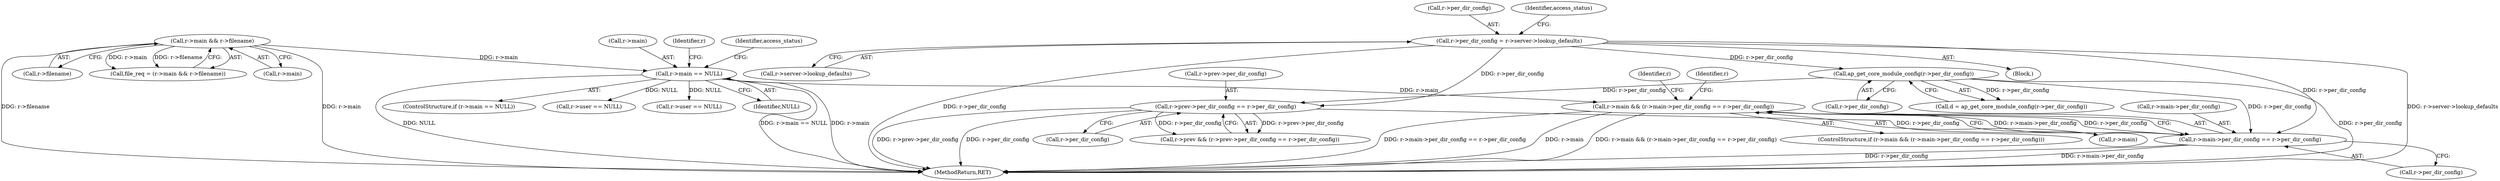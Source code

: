 digraph "0_httpd_cd2b7a26c776b0754fb98426a67804fd48118708@API" {
"1000364" [label="(Call,r->main && (r->main->per_dir_config == r->per_dir_config))"];
"1000315" [label="(Call,r->main == NULL)"];
"1000119" [label="(Call,r->main && r->filename)"];
"1000368" [label="(Call,r->main->per_dir_config == r->per_dir_config)"];
"1000291" [label="(Call,ap_get_core_module_config(r->per_dir_config))"];
"1000248" [label="(Call,r->per_dir_config = r->server->lookup_defaults)"];
"1000334" [label="(Call,r->prev->per_dir_config == r->per_dir_config)"];
"1000249" [label="(Call,r->per_dir_config)"];
"1000123" [label="(Call,r->filename)"];
"1000554" [label="(Call,r->user == NULL)"];
"1000332" [label="(Identifier,r)"];
"1000617" [label="(MethodReturn,RET)"];
"1000115" [label="(Block,)"];
"1000119" [label="(Call,r->main && r->filename)"];
"1000462" [label="(Call,r->user == NULL)"];
"1000334" [label="(Call,r->prev->per_dir_config == r->per_dir_config)"];
"1000335" [label="(Call,r->prev->per_dir_config)"];
"1000340" [label="(Call,r->per_dir_config)"];
"1000400" [label="(Identifier,r)"];
"1000330" [label="(Call,r->prev && (r->prev->per_dir_config == r->per_dir_config))"];
"1000315" [label="(Call,r->main == NULL)"];
"1000319" [label="(Identifier,NULL)"];
"1000380" [label="(Identifier,r)"];
"1000364" [label="(Call,r->main && (r->main->per_dir_config == r->per_dir_config))"];
"1000248" [label="(Call,r->per_dir_config = r->server->lookup_defaults)"];
"1000374" [label="(Call,r->per_dir_config)"];
"1000292" [label="(Call,r->per_dir_config)"];
"1000369" [label="(Call,r->main->per_dir_config)"];
"1000117" [label="(Call,file_req = (r->main && r->filename))"];
"1000252" [label="(Call,r->server->lookup_defaults)"];
"1000289" [label="(Call,d = ap_get_core_module_config(r->per_dir_config))"];
"1000314" [label="(ControlStructure,if (r->main == NULL))"];
"1000259" [label="(Identifier,access_status)"];
"1000363" [label="(ControlStructure,if (r->main && (r->main->per_dir_config == r->per_dir_config)))"];
"1000120" [label="(Call,r->main)"];
"1000323" [label="(Identifier,access_status)"];
"1000365" [label="(Call,r->main)"];
"1000291" [label="(Call,ap_get_core_module_config(r->per_dir_config))"];
"1000316" [label="(Call,r->main)"];
"1000368" [label="(Call,r->main->per_dir_config == r->per_dir_config)"];
"1000364" -> "1000363"  [label="AST: "];
"1000364" -> "1000365"  [label="CFG: "];
"1000364" -> "1000368"  [label="CFG: "];
"1000365" -> "1000364"  [label="AST: "];
"1000368" -> "1000364"  [label="AST: "];
"1000380" -> "1000364"  [label="CFG: "];
"1000400" -> "1000364"  [label="CFG: "];
"1000364" -> "1000617"  [label="DDG: r->main"];
"1000364" -> "1000617"  [label="DDG: r->main && (r->main->per_dir_config == r->per_dir_config)"];
"1000364" -> "1000617"  [label="DDG: r->main->per_dir_config == r->per_dir_config"];
"1000315" -> "1000364"  [label="DDG: r->main"];
"1000368" -> "1000364"  [label="DDG: r->main->per_dir_config"];
"1000368" -> "1000364"  [label="DDG: r->per_dir_config"];
"1000315" -> "1000314"  [label="AST: "];
"1000315" -> "1000319"  [label="CFG: "];
"1000316" -> "1000315"  [label="AST: "];
"1000319" -> "1000315"  [label="AST: "];
"1000323" -> "1000315"  [label="CFG: "];
"1000332" -> "1000315"  [label="CFG: "];
"1000315" -> "1000617"  [label="DDG: r->main == NULL"];
"1000315" -> "1000617"  [label="DDG: r->main"];
"1000315" -> "1000617"  [label="DDG: NULL"];
"1000119" -> "1000315"  [label="DDG: r->main"];
"1000315" -> "1000462"  [label="DDG: NULL"];
"1000315" -> "1000554"  [label="DDG: NULL"];
"1000119" -> "1000117"  [label="AST: "];
"1000119" -> "1000120"  [label="CFG: "];
"1000119" -> "1000123"  [label="CFG: "];
"1000120" -> "1000119"  [label="AST: "];
"1000123" -> "1000119"  [label="AST: "];
"1000117" -> "1000119"  [label="CFG: "];
"1000119" -> "1000617"  [label="DDG: r->filename"];
"1000119" -> "1000617"  [label="DDG: r->main"];
"1000119" -> "1000117"  [label="DDG: r->main"];
"1000119" -> "1000117"  [label="DDG: r->filename"];
"1000368" -> "1000374"  [label="CFG: "];
"1000369" -> "1000368"  [label="AST: "];
"1000374" -> "1000368"  [label="AST: "];
"1000368" -> "1000617"  [label="DDG: r->main->per_dir_config"];
"1000368" -> "1000617"  [label="DDG: r->per_dir_config"];
"1000291" -> "1000368"  [label="DDG: r->per_dir_config"];
"1000334" -> "1000368"  [label="DDG: r->per_dir_config"];
"1000248" -> "1000368"  [label="DDG: r->per_dir_config"];
"1000291" -> "1000289"  [label="AST: "];
"1000291" -> "1000292"  [label="CFG: "];
"1000292" -> "1000291"  [label="AST: "];
"1000289" -> "1000291"  [label="CFG: "];
"1000291" -> "1000617"  [label="DDG: r->per_dir_config"];
"1000291" -> "1000289"  [label="DDG: r->per_dir_config"];
"1000248" -> "1000291"  [label="DDG: r->per_dir_config"];
"1000291" -> "1000334"  [label="DDG: r->per_dir_config"];
"1000248" -> "1000115"  [label="AST: "];
"1000248" -> "1000252"  [label="CFG: "];
"1000249" -> "1000248"  [label="AST: "];
"1000252" -> "1000248"  [label="AST: "];
"1000259" -> "1000248"  [label="CFG: "];
"1000248" -> "1000617"  [label="DDG: r->server->lookup_defaults"];
"1000248" -> "1000617"  [label="DDG: r->per_dir_config"];
"1000248" -> "1000334"  [label="DDG: r->per_dir_config"];
"1000334" -> "1000330"  [label="AST: "];
"1000334" -> "1000340"  [label="CFG: "];
"1000335" -> "1000334"  [label="AST: "];
"1000340" -> "1000334"  [label="AST: "];
"1000330" -> "1000334"  [label="CFG: "];
"1000334" -> "1000617"  [label="DDG: r->per_dir_config"];
"1000334" -> "1000617"  [label="DDG: r->prev->per_dir_config"];
"1000334" -> "1000330"  [label="DDG: r->prev->per_dir_config"];
"1000334" -> "1000330"  [label="DDG: r->per_dir_config"];
}
